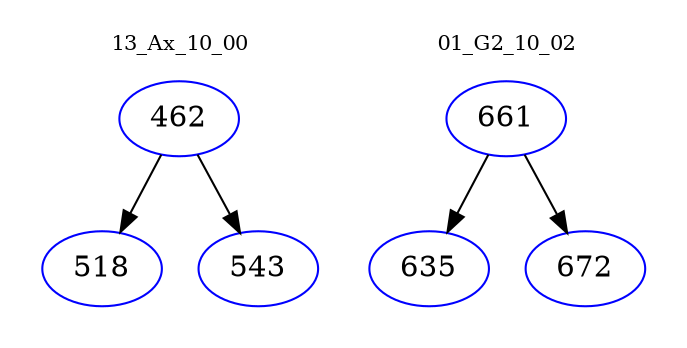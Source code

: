 digraph{
subgraph cluster_0 {
color = white
label = "13_Ax_10_00";
fontsize=10;
T0_462 [label="462", color="blue"]
T0_462 -> T0_518 [color="black"]
T0_518 [label="518", color="blue"]
T0_462 -> T0_543 [color="black"]
T0_543 [label="543", color="blue"]
}
subgraph cluster_1 {
color = white
label = "01_G2_10_02";
fontsize=10;
T1_661 [label="661", color="blue"]
T1_661 -> T1_635 [color="black"]
T1_635 [label="635", color="blue"]
T1_661 -> T1_672 [color="black"]
T1_672 [label="672", color="blue"]
}
}

